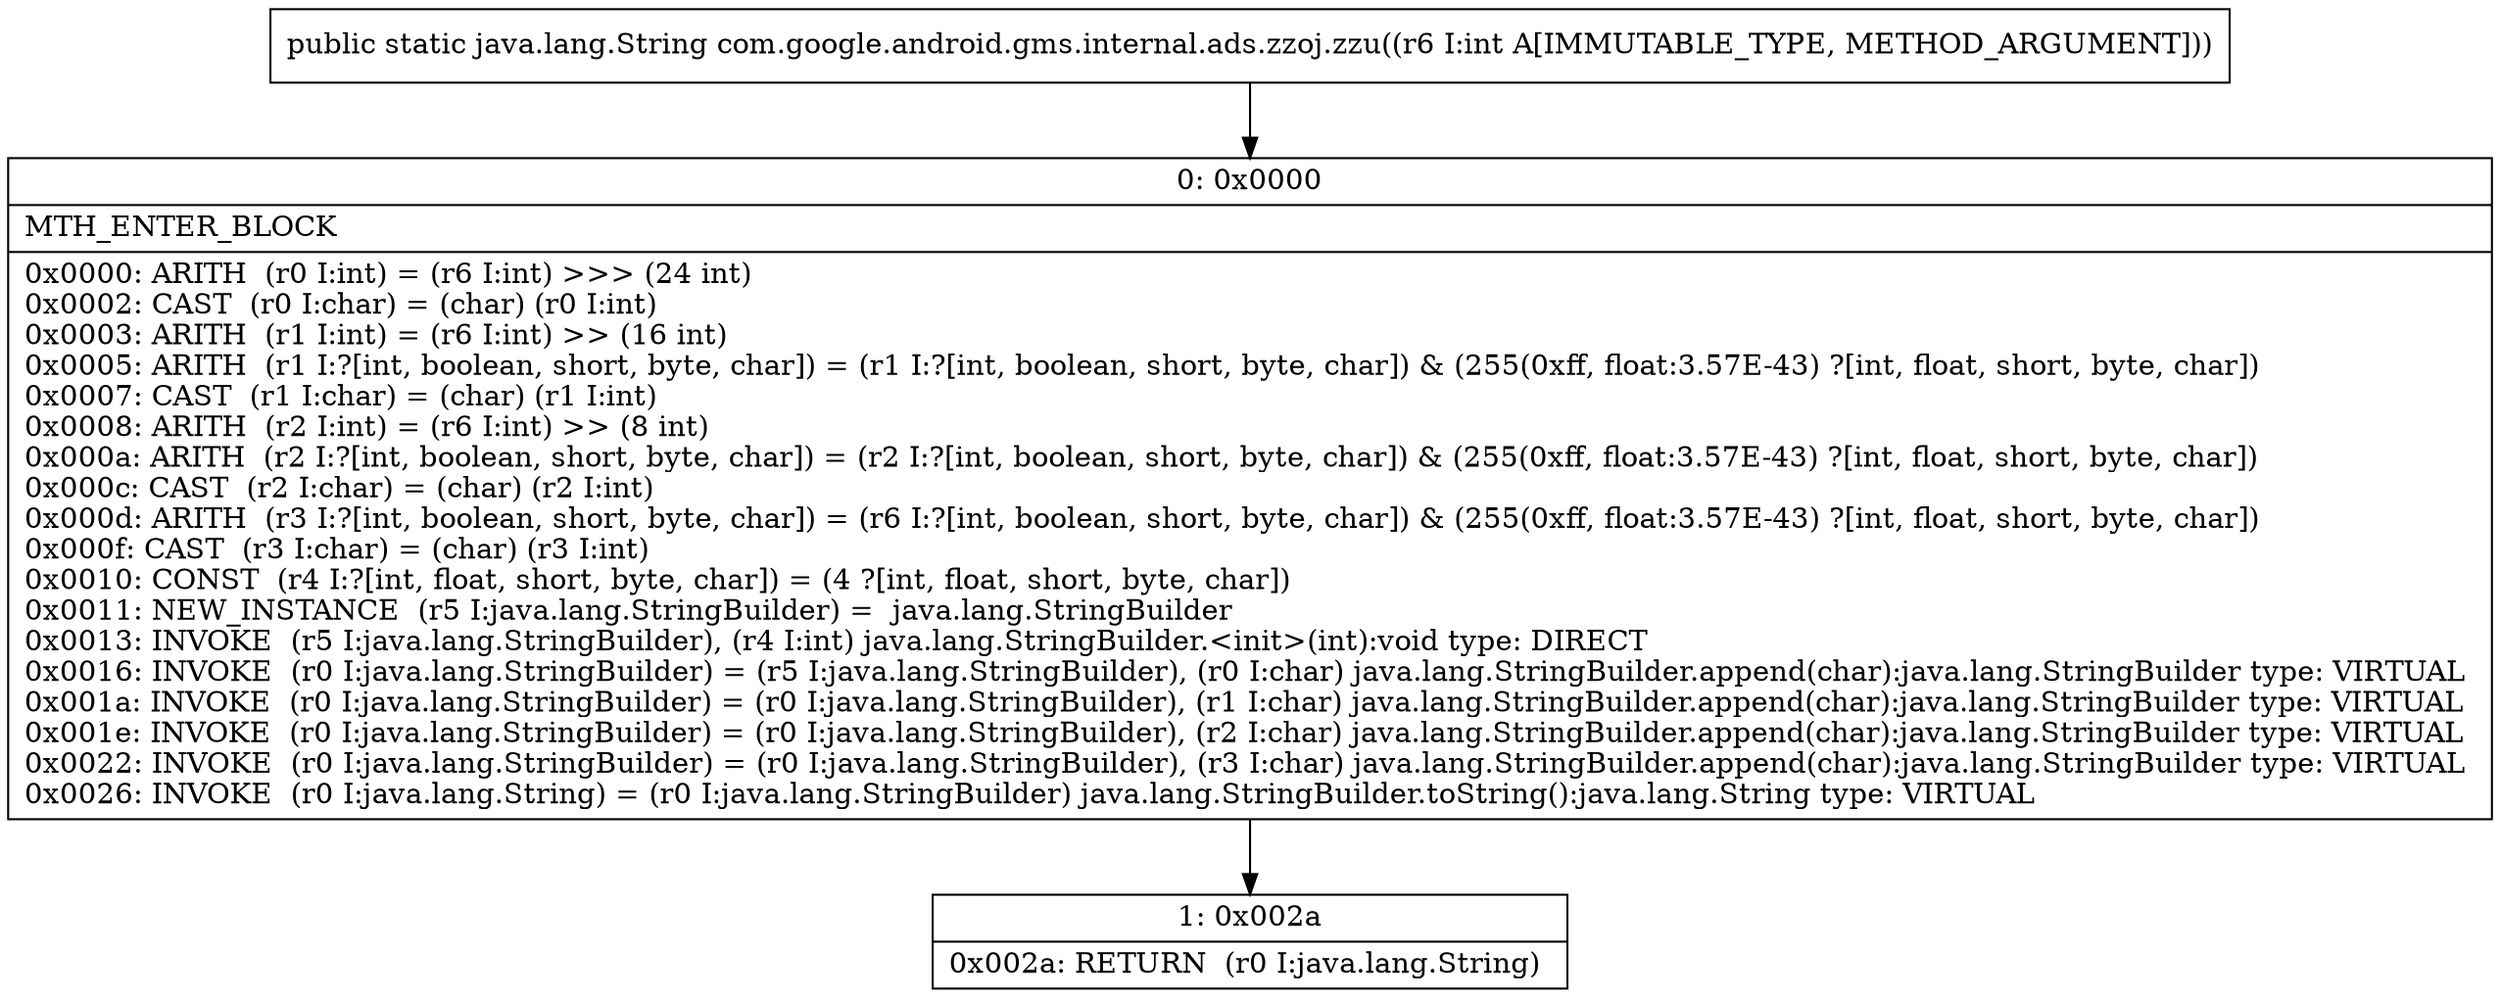 digraph "CFG forcom.google.android.gms.internal.ads.zzoj.zzu(I)Ljava\/lang\/String;" {
Node_0 [shape=record,label="{0\:\ 0x0000|MTH_ENTER_BLOCK\l|0x0000: ARITH  (r0 I:int) = (r6 I:int) \>\>\> (24 int) \l0x0002: CAST  (r0 I:char) = (char) (r0 I:int) \l0x0003: ARITH  (r1 I:int) = (r6 I:int) \>\> (16 int) \l0x0005: ARITH  (r1 I:?[int, boolean, short, byte, char]) = (r1 I:?[int, boolean, short, byte, char]) & (255(0xff, float:3.57E\-43) ?[int, float, short, byte, char]) \l0x0007: CAST  (r1 I:char) = (char) (r1 I:int) \l0x0008: ARITH  (r2 I:int) = (r6 I:int) \>\> (8 int) \l0x000a: ARITH  (r2 I:?[int, boolean, short, byte, char]) = (r2 I:?[int, boolean, short, byte, char]) & (255(0xff, float:3.57E\-43) ?[int, float, short, byte, char]) \l0x000c: CAST  (r2 I:char) = (char) (r2 I:int) \l0x000d: ARITH  (r3 I:?[int, boolean, short, byte, char]) = (r6 I:?[int, boolean, short, byte, char]) & (255(0xff, float:3.57E\-43) ?[int, float, short, byte, char]) \l0x000f: CAST  (r3 I:char) = (char) (r3 I:int) \l0x0010: CONST  (r4 I:?[int, float, short, byte, char]) = (4 ?[int, float, short, byte, char]) \l0x0011: NEW_INSTANCE  (r5 I:java.lang.StringBuilder) =  java.lang.StringBuilder \l0x0013: INVOKE  (r5 I:java.lang.StringBuilder), (r4 I:int) java.lang.StringBuilder.\<init\>(int):void type: DIRECT \l0x0016: INVOKE  (r0 I:java.lang.StringBuilder) = (r5 I:java.lang.StringBuilder), (r0 I:char) java.lang.StringBuilder.append(char):java.lang.StringBuilder type: VIRTUAL \l0x001a: INVOKE  (r0 I:java.lang.StringBuilder) = (r0 I:java.lang.StringBuilder), (r1 I:char) java.lang.StringBuilder.append(char):java.lang.StringBuilder type: VIRTUAL \l0x001e: INVOKE  (r0 I:java.lang.StringBuilder) = (r0 I:java.lang.StringBuilder), (r2 I:char) java.lang.StringBuilder.append(char):java.lang.StringBuilder type: VIRTUAL \l0x0022: INVOKE  (r0 I:java.lang.StringBuilder) = (r0 I:java.lang.StringBuilder), (r3 I:char) java.lang.StringBuilder.append(char):java.lang.StringBuilder type: VIRTUAL \l0x0026: INVOKE  (r0 I:java.lang.String) = (r0 I:java.lang.StringBuilder) java.lang.StringBuilder.toString():java.lang.String type: VIRTUAL \l}"];
Node_1 [shape=record,label="{1\:\ 0x002a|0x002a: RETURN  (r0 I:java.lang.String) \l}"];
MethodNode[shape=record,label="{public static java.lang.String com.google.android.gms.internal.ads.zzoj.zzu((r6 I:int A[IMMUTABLE_TYPE, METHOD_ARGUMENT])) }"];
MethodNode -> Node_0;
Node_0 -> Node_1;
}


